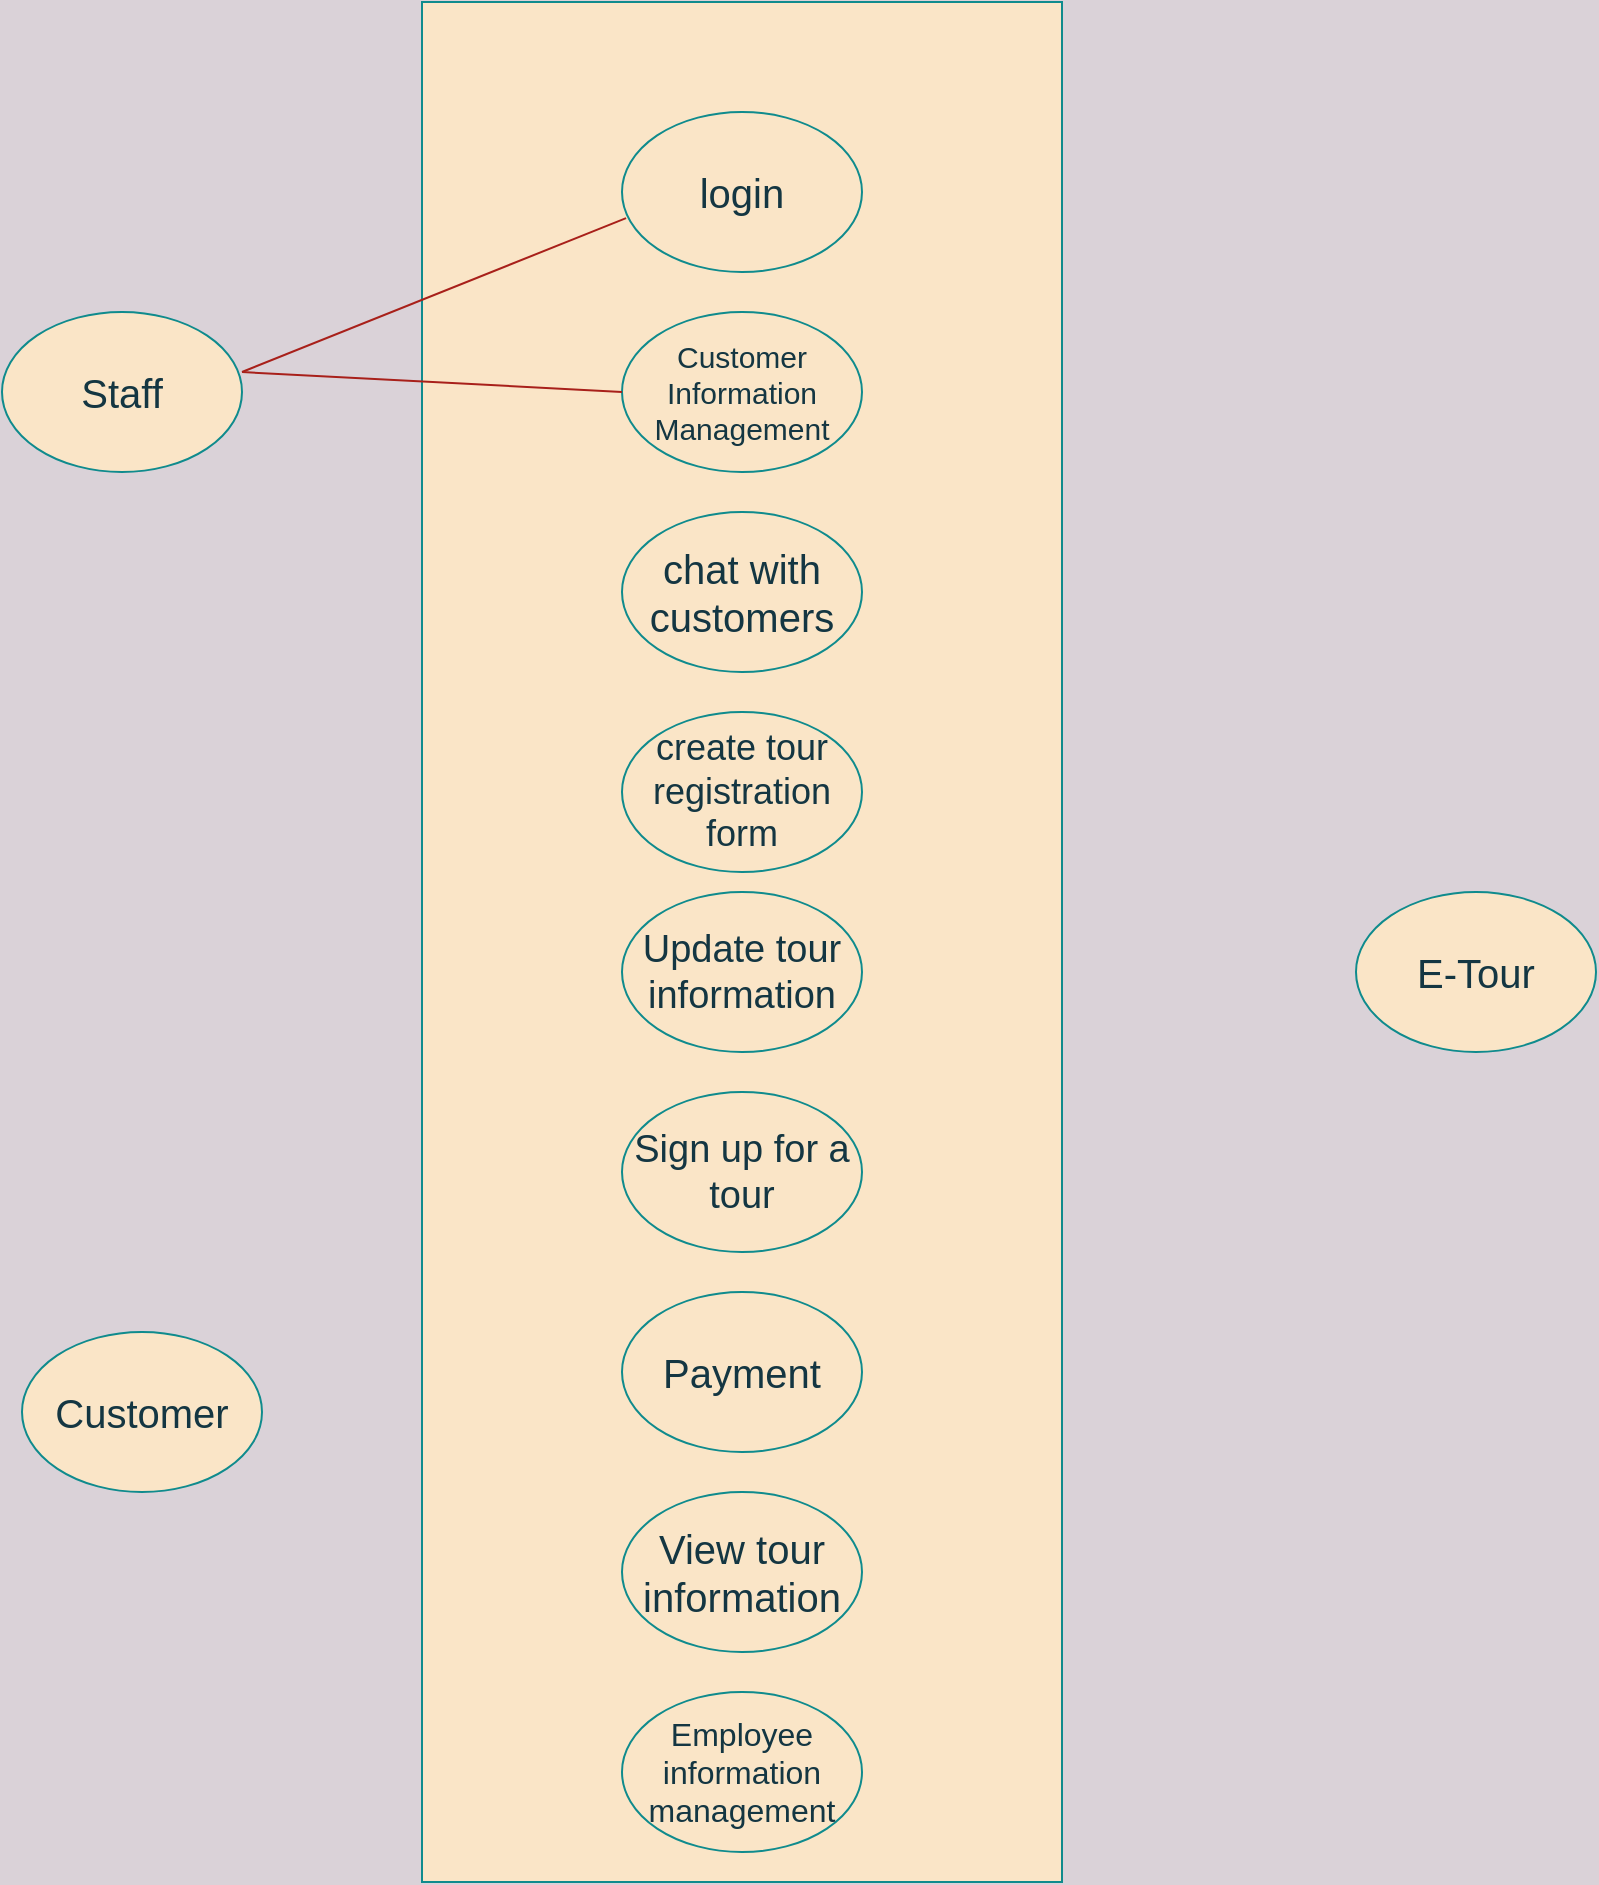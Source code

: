 <mxfile version="16.4.2" type="github">
  <diagram id="Ynvbf1HEvrmVlT8rh1Qx" name="Page-1">
    <mxGraphModel dx="2942" dy="1160" grid="1" gridSize="10" guides="1" tooltips="1" connect="1" arrows="1" fold="1" page="1" pageScale="1" pageWidth="827" pageHeight="1169" background="#DAD2D8" math="0" shadow="0">
      <root>
        <mxCell id="0" />
        <mxCell id="1" parent="0" />
        <mxCell id="kYSBQ5DufWiclOGldfe4-1" value="" style="rounded=0;whiteSpace=wrap;html=1;fillColor=#FAE5C7;strokeColor=#0F8B8D;fontColor=#143642;" parent="1" vertex="1">
          <mxGeometry x="240" y="115" width="320" height="940" as="geometry" />
        </mxCell>
        <mxCell id="kYSBQ5DufWiclOGldfe4-2" value="&lt;font style=&quot;font-size: 20px&quot;&gt;chat with customers&lt;/font&gt;" style="ellipse;whiteSpace=wrap;html=1;fillColor=#FAE5C7;strokeColor=#0F8B8D;fontColor=#143642;" vertex="1" parent="1">
          <mxGeometry x="340" y="370" width="120" height="80" as="geometry" />
        </mxCell>
        <mxCell id="kYSBQ5DufWiclOGldfe4-3" value="&lt;font style=&quot;font-size: 18px&quot;&gt;create tour registration form&lt;/font&gt;" style="ellipse;whiteSpace=wrap;html=1;fillColor=#FAE5C7;strokeColor=#0F8B8D;fontColor=#143642;" vertex="1" parent="1">
          <mxGeometry x="340" y="470" width="120" height="80" as="geometry" />
        </mxCell>
        <mxCell id="kYSBQ5DufWiclOGldfe4-4" value="&lt;font style=&quot;font-size: 19px&quot;&gt;Update tour information&lt;/font&gt;" style="ellipse;whiteSpace=wrap;html=1;fillColor=#FAE5C7;strokeColor=#0F8B8D;fontColor=#143642;" vertex="1" parent="1">
          <mxGeometry x="340" y="560" width="120" height="80" as="geometry" />
        </mxCell>
        <mxCell id="kYSBQ5DufWiclOGldfe4-5" value="&lt;font style=&quot;font-size: 19px&quot;&gt;Sign up for a tour&lt;/font&gt;" style="ellipse;whiteSpace=wrap;html=1;fillColor=#FAE5C7;strokeColor=#0F8B8D;fontColor=#143642;" vertex="1" parent="1">
          <mxGeometry x="340" y="660" width="120" height="80" as="geometry" />
        </mxCell>
        <mxCell id="kYSBQ5DufWiclOGldfe4-6" value="&lt;font style=&quot;font-size: 20px&quot;&gt;E-Tour&lt;/font&gt;" style="ellipse;whiteSpace=wrap;html=1;fillColor=#FAE5C7;strokeColor=#0F8B8D;fontColor=#143642;" vertex="1" parent="1">
          <mxGeometry x="707" y="560" width="120" height="80" as="geometry" />
        </mxCell>
        <mxCell id="kYSBQ5DufWiclOGldfe4-7" value="&lt;font style=&quot;font-size: 20px&quot;&gt;Staff&lt;/font&gt;" style="ellipse;whiteSpace=wrap;html=1;fillColor=#FAE5C7;strokeColor=#0F8B8D;fontColor=#143642;" vertex="1" parent="1">
          <mxGeometry x="30" y="270" width="120" height="80" as="geometry" />
        </mxCell>
        <mxCell id="kYSBQ5DufWiclOGldfe4-8" value="&lt;font style=&quot;font-size: 20px&quot;&gt;Customer&lt;/font&gt;" style="ellipse;whiteSpace=wrap;html=1;fillColor=#FAE5C7;strokeColor=#0F8B8D;fontColor=#143642;" vertex="1" parent="1">
          <mxGeometry x="40" y="780" width="120" height="80" as="geometry" />
        </mxCell>
        <mxCell id="kYSBQ5DufWiclOGldfe4-9" value="&lt;font style=&quot;font-size: 20px&quot;&gt;Payment&lt;/font&gt;" style="ellipse;whiteSpace=wrap;html=1;fillColor=#FAE5C7;strokeColor=#0F8B8D;fontColor=#143642;" vertex="1" parent="1">
          <mxGeometry x="340" y="760" width="120" height="80" as="geometry" />
        </mxCell>
        <mxCell id="kYSBQ5DufWiclOGldfe4-10" value="&lt;font style=&quot;font-size: 20px&quot;&gt;View tour information&lt;/font&gt;" style="ellipse;whiteSpace=wrap;html=1;fillColor=#FAE5C7;strokeColor=#0F8B8D;fontColor=#143642;" vertex="1" parent="1">
          <mxGeometry x="340" y="860" width="120" height="80" as="geometry" />
        </mxCell>
        <mxCell id="kYSBQ5DufWiclOGldfe4-11" value="&lt;font style=&quot;font-size: 16px&quot;&gt;Employee information management&lt;/font&gt;" style="ellipse;whiteSpace=wrap;html=1;fillColor=#FAE5C7;strokeColor=#0F8B8D;fontColor=#143642;" vertex="1" parent="1">
          <mxGeometry x="340" y="960" width="120" height="80" as="geometry" />
        </mxCell>
        <mxCell id="kYSBQ5DufWiclOGldfe4-12" value="&lt;font style=&quot;font-size: 20px&quot;&gt;login&lt;/font&gt;" style="ellipse;whiteSpace=wrap;html=1;fillColor=#FAE5C7;strokeColor=#0F8B8D;fontColor=#143642;" vertex="1" parent="1">
          <mxGeometry x="340" y="170" width="120" height="80" as="geometry" />
        </mxCell>
        <mxCell id="kYSBQ5DufWiclOGldfe4-13" value="&lt;font style=&quot;font-size: 15px&quot;&gt;Customer Information Management&lt;/font&gt;" style="ellipse;whiteSpace=wrap;html=1;fillColor=#FAE5C7;strokeColor=#0F8B8D;fontColor=#143642;" vertex="1" parent="1">
          <mxGeometry x="340" y="270" width="120" height="80" as="geometry" />
        </mxCell>
        <mxCell id="kYSBQ5DufWiclOGldfe4-14" value="" style="endArrow=none;html=1;rounded=0;fontSize=20;entryX=0.017;entryY=0.663;entryDx=0;entryDy=0;entryPerimeter=0;labelBackgroundColor=#DAD2D8;strokeColor=#A8201A;fontColor=#143642;" edge="1" parent="1" target="kYSBQ5DufWiclOGldfe4-12">
          <mxGeometry width="50" height="50" relative="1" as="geometry">
            <mxPoint x="150" y="300" as="sourcePoint" />
            <mxPoint x="340" y="230" as="targetPoint" />
          </mxGeometry>
        </mxCell>
        <mxCell id="kYSBQ5DufWiclOGldfe4-15" value="" style="endArrow=none;html=1;rounded=0;fontSize=16;entryX=0;entryY=0.5;entryDx=0;entryDy=0;labelBackgroundColor=#DAD2D8;strokeColor=#A8201A;fontColor=#143642;" edge="1" parent="1" target="kYSBQ5DufWiclOGldfe4-13">
          <mxGeometry width="50" height="50" relative="1" as="geometry">
            <mxPoint x="150" y="300" as="sourcePoint" />
            <mxPoint x="200" y="250" as="targetPoint" />
          </mxGeometry>
        </mxCell>
      </root>
    </mxGraphModel>
  </diagram>
</mxfile>
